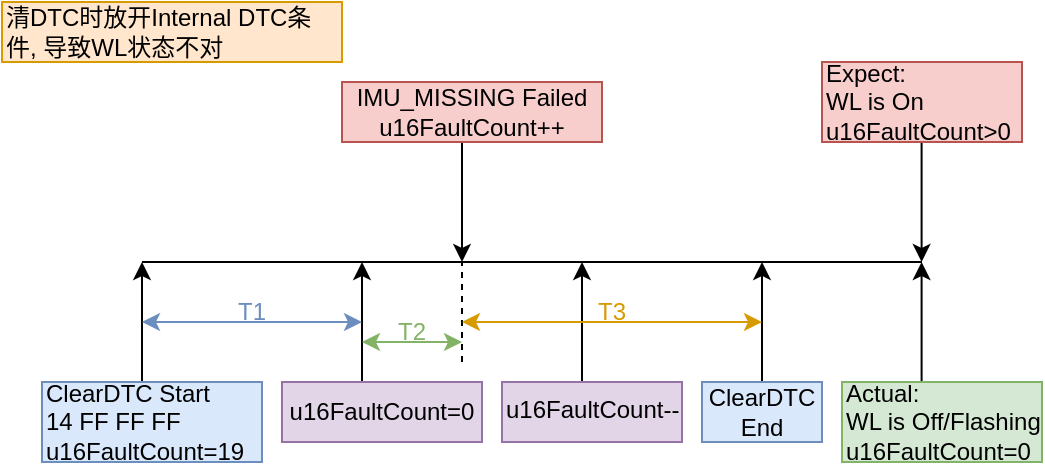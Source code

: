 <mxfile version="22.1.16" type="github">
  <diagram name="第 1 页" id="_H7OL5QzuDB1bZUHE0yp">
    <mxGraphModel dx="911" dy="488" grid="1" gridSize="10" guides="1" tooltips="1" connect="1" arrows="1" fold="1" page="1" pageScale="1" pageWidth="850" pageHeight="1100" math="0" shadow="0">
      <root>
        <mxCell id="0" />
        <mxCell id="1" parent="0" />
        <mxCell id="lsxHzdbqnV-ghvsLPrdJ-1" value="" style="endArrow=none;html=1;rounded=0;" edge="1" parent="1">
          <mxGeometry width="50" height="50" relative="1" as="geometry">
            <mxPoint x="140" y="320" as="sourcePoint" />
            <mxPoint x="530" y="320" as="targetPoint" />
          </mxGeometry>
        </mxCell>
        <mxCell id="lsxHzdbqnV-ghvsLPrdJ-2" value="" style="endArrow=classic;html=1;rounded=0;" edge="1" parent="1">
          <mxGeometry width="50" height="50" relative="1" as="geometry">
            <mxPoint x="140" y="380" as="sourcePoint" />
            <mxPoint x="140" y="320" as="targetPoint" />
          </mxGeometry>
        </mxCell>
        <mxCell id="lsxHzdbqnV-ghvsLPrdJ-3" value="ClearDTC Start&lt;br&gt;14 FF FF FF&lt;br&gt;u16FaultCount=19" style="text;html=1;strokeColor=#6c8ebf;fillColor=#dae8fc;align=left;verticalAlign=middle;whiteSpace=wrap;rounded=0;" vertex="1" parent="1">
          <mxGeometry x="90" y="380" width="110" height="40" as="geometry" />
        </mxCell>
        <mxCell id="lsxHzdbqnV-ghvsLPrdJ-4" value="" style="endArrow=classic;html=1;rounded=0;" edge="1" parent="1">
          <mxGeometry width="50" height="50" relative="1" as="geometry">
            <mxPoint x="250" y="380" as="sourcePoint" />
            <mxPoint x="250" y="320" as="targetPoint" />
          </mxGeometry>
        </mxCell>
        <mxCell id="lsxHzdbqnV-ghvsLPrdJ-5" value="u16FaultCount=0" style="text;html=1;strokeColor=#9673a6;fillColor=#e1d5e7;align=center;verticalAlign=middle;whiteSpace=wrap;rounded=0;" vertex="1" parent="1">
          <mxGeometry x="210" y="380" width="100" height="30" as="geometry" />
        </mxCell>
        <mxCell id="lsxHzdbqnV-ghvsLPrdJ-6" value="" style="endArrow=classic;html=1;rounded=0;" edge="1" parent="1">
          <mxGeometry width="50" height="50" relative="1" as="geometry">
            <mxPoint x="300" y="260" as="sourcePoint" />
            <mxPoint x="300" y="320" as="targetPoint" />
          </mxGeometry>
        </mxCell>
        <mxCell id="lsxHzdbqnV-ghvsLPrdJ-7" value="IMU_MISSING Failed u16FaultCount++" style="text;html=1;strokeColor=#b85450;fillColor=#f8cecc;align=center;verticalAlign=middle;whiteSpace=wrap;rounded=0;" vertex="1" parent="1">
          <mxGeometry x="240" y="230" width="130" height="30" as="geometry" />
        </mxCell>
        <mxCell id="lsxHzdbqnV-ghvsLPrdJ-8" value="" style="endArrow=classic;html=1;rounded=0;" edge="1" parent="1">
          <mxGeometry width="50" height="50" relative="1" as="geometry">
            <mxPoint x="360" y="380" as="sourcePoint" />
            <mxPoint x="360" y="320" as="targetPoint" />
          </mxGeometry>
        </mxCell>
        <mxCell id="lsxHzdbqnV-ghvsLPrdJ-9" value="&lt;span style=&quot;color: rgb(0, 0, 0); font-family: Helvetica; font-size: 12px; font-style: normal; font-variant-ligatures: normal; font-variant-caps: normal; font-weight: 400; letter-spacing: normal; orphans: 2; text-align: center; text-indent: 0px; text-transform: none; widows: 2; word-spacing: 0px; -webkit-text-stroke-width: 0px; text-decoration-thickness: initial; text-decoration-style: initial; text-decoration-color: initial; float: none; display: inline !important;&quot;&gt;u16FaultCount--&lt;/span&gt;" style="text;whiteSpace=wrap;html=1;fillColor=#e1d5e7;strokeColor=#9673a6;labelBackgroundColor=none;" vertex="1" parent="1">
          <mxGeometry x="320" y="380" width="90" height="30" as="geometry" />
        </mxCell>
        <mxCell id="lsxHzdbqnV-ghvsLPrdJ-10" value="" style="endArrow=classic;html=1;rounded=0;" edge="1" parent="1">
          <mxGeometry width="50" height="50" relative="1" as="geometry">
            <mxPoint x="450" y="380" as="sourcePoint" />
            <mxPoint x="450" y="320" as="targetPoint" />
          </mxGeometry>
        </mxCell>
        <mxCell id="lsxHzdbqnV-ghvsLPrdJ-11" value="ClearDTC End" style="text;html=1;strokeColor=#6c8ebf;fillColor=#dae8fc;align=center;verticalAlign=middle;whiteSpace=wrap;rounded=0;" vertex="1" parent="1">
          <mxGeometry x="420" y="380" width="60" height="30" as="geometry" />
        </mxCell>
        <mxCell id="lsxHzdbqnV-ghvsLPrdJ-12" value="" style="endArrow=classic;html=1;rounded=0;" edge="1" parent="1">
          <mxGeometry width="50" height="50" relative="1" as="geometry">
            <mxPoint x="529.8" y="380" as="sourcePoint" />
            <mxPoint x="529.8" y="320" as="targetPoint" />
          </mxGeometry>
        </mxCell>
        <mxCell id="lsxHzdbqnV-ghvsLPrdJ-13" value="Actual:&lt;br&gt;WL is Off/Flashing&lt;br&gt;u16FaultCount=0" style="text;html=1;strokeColor=#82b366;fillColor=#d5e8d4;align=left;verticalAlign=middle;whiteSpace=wrap;rounded=0;" vertex="1" parent="1">
          <mxGeometry x="490" y="380" width="100" height="40" as="geometry" />
        </mxCell>
        <mxCell id="lsxHzdbqnV-ghvsLPrdJ-14" value="" style="endArrow=classic;html=1;rounded=0;" edge="1" parent="1">
          <mxGeometry width="50" height="50" relative="1" as="geometry">
            <mxPoint x="529.8" y="260" as="sourcePoint" />
            <mxPoint x="529.8" y="320" as="targetPoint" />
          </mxGeometry>
        </mxCell>
        <mxCell id="lsxHzdbqnV-ghvsLPrdJ-15" value="Expect:&lt;br&gt;WL is On&lt;br&gt;u16FaultCount&amp;gt;0" style="text;html=1;strokeColor=#b85450;fillColor=#f8cecc;align=left;verticalAlign=middle;whiteSpace=wrap;rounded=0;" vertex="1" parent="1">
          <mxGeometry x="480" y="220" width="100" height="40" as="geometry" />
        </mxCell>
        <mxCell id="lsxHzdbqnV-ghvsLPrdJ-16" value="" style="endArrow=classic;startArrow=classic;html=1;rounded=0;fillColor=#dae8fc;strokeColor=#6c8ebf;" edge="1" parent="1">
          <mxGeometry width="50" height="50" relative="1" as="geometry">
            <mxPoint x="140" y="350" as="sourcePoint" />
            <mxPoint x="250" y="350" as="targetPoint" />
          </mxGeometry>
        </mxCell>
        <mxCell id="lsxHzdbqnV-ghvsLPrdJ-17" value="" style="endArrow=classic;startArrow=classic;html=1;rounded=0;fillColor=#d5e8d4;strokeColor=#82b366;" edge="1" parent="1">
          <mxGeometry width="50" height="50" relative="1" as="geometry">
            <mxPoint x="250" y="360" as="sourcePoint" />
            <mxPoint x="300" y="360" as="targetPoint" />
          </mxGeometry>
        </mxCell>
        <mxCell id="lsxHzdbqnV-ghvsLPrdJ-19" value="" style="endArrow=none;html=1;rounded=0;dashed=1;" edge="1" parent="1">
          <mxGeometry width="50" height="50" relative="1" as="geometry">
            <mxPoint x="300" y="370" as="sourcePoint" />
            <mxPoint x="300" y="320" as="targetPoint" />
          </mxGeometry>
        </mxCell>
        <mxCell id="lsxHzdbqnV-ghvsLPrdJ-20" value="" style="endArrow=classic;startArrow=classic;html=1;rounded=0;fillColor=#ffe6cc;strokeColor=#d79b00;" edge="1" parent="1">
          <mxGeometry width="50" height="50" relative="1" as="geometry">
            <mxPoint x="300" y="350" as="sourcePoint" />
            <mxPoint x="450" y="350" as="targetPoint" />
          </mxGeometry>
        </mxCell>
        <mxCell id="lsxHzdbqnV-ghvsLPrdJ-21" value="T1" style="text;html=1;strokeColor=none;fillColor=none;align=center;verticalAlign=middle;whiteSpace=wrap;rounded=0;fontColor=#6c8ebf;" vertex="1" parent="1">
          <mxGeometry x="180" y="340" width="30" height="10" as="geometry" />
        </mxCell>
        <mxCell id="lsxHzdbqnV-ghvsLPrdJ-23" value="T2" style="text;html=1;strokeColor=none;fillColor=none;align=center;verticalAlign=middle;whiteSpace=wrap;rounded=0;fontColor=#82b366;" vertex="1" parent="1">
          <mxGeometry x="260" y="350" width="30" height="10" as="geometry" />
        </mxCell>
        <mxCell id="lsxHzdbqnV-ghvsLPrdJ-24" value="T3" style="text;html=1;align=center;verticalAlign=middle;whiteSpace=wrap;rounded=0;fontColor=#d79b00;" vertex="1" parent="1">
          <mxGeometry x="360" y="340" width="30" height="10" as="geometry" />
        </mxCell>
        <mxCell id="lsxHzdbqnV-ghvsLPrdJ-25" value="清DTC时放开Internal DTC条件, 导致WL状态不对" style="text;html=1;strokeColor=#d79b00;fillColor=#ffe6cc;align=left;verticalAlign=middle;whiteSpace=wrap;rounded=0;" vertex="1" parent="1">
          <mxGeometry x="70" y="190" width="170" height="30" as="geometry" />
        </mxCell>
      </root>
    </mxGraphModel>
  </diagram>
</mxfile>
